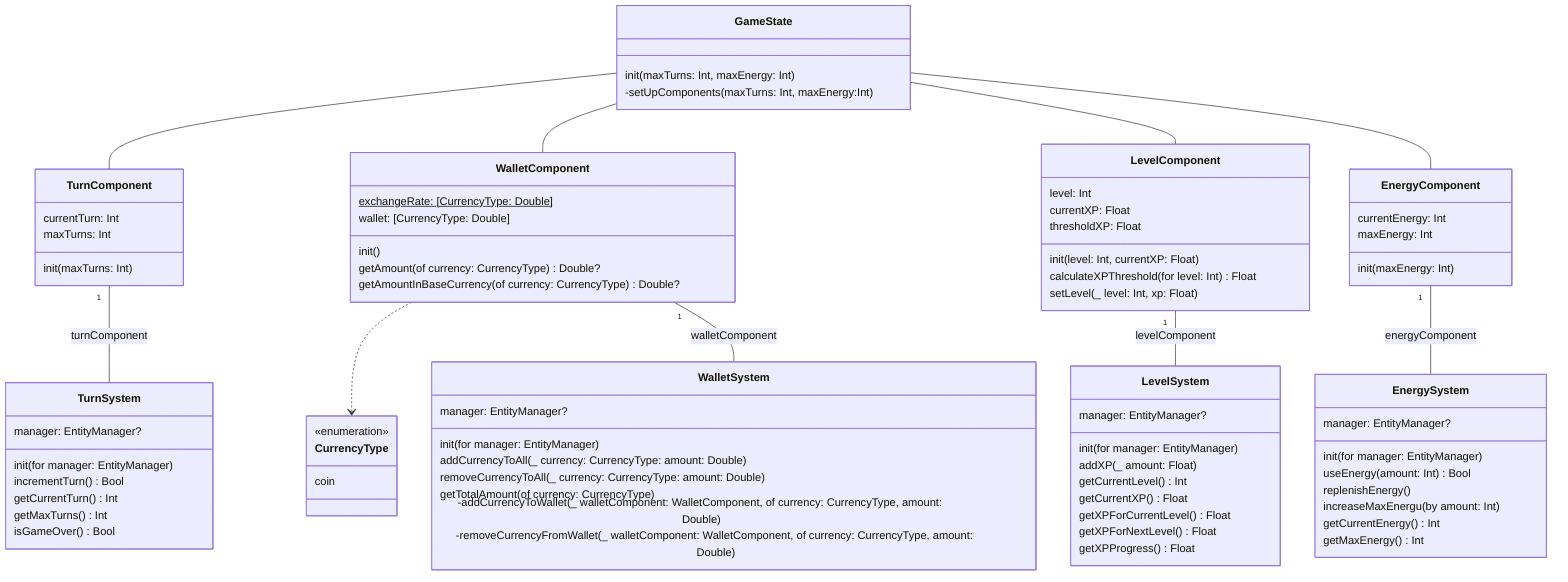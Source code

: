 classDiagram
    class TurnComponent {
        currentTurn: Int
        maxTurns: Int
        init(maxTurns: Int)
    }

    class EnergyComponent {
        currentEnergy: Int
        maxEnergy: Int
        init(maxEnergy: Int)
    }

    class WalletComponent {
        exchangeRate: [CurrencyType: Double]$
        wallet: [CurrencyType: Double]
        init()
        getAmount(of currency: CurrencyType) Double?
        getAmountInBaseCurrency(of currency: CurrencyType) Double?
    }

    class LevelComponent {
        level: Int
        currentXP: Float
        thresholdXP: Float
        init(level: Int, currentXP: Float)
        calculateXPThreshold(for level: Int) Float
        setLevel(_ level: Int, xp: Float)
    }

    class GameState {
        init(maxTurns: Int, maxEnergy: Int)
        -setUpComponents(maxTurns: Int, maxEnergy:Int)
    }

    class CurrencyType {
        <<enumeration>>
        coin
    }

    class TurnSystem {
        manager: EntityManager?
        init(for manager: EntityManager)
        incrementTurn() Bool
        getCurrentTurn() Int
        getMaxTurns() Int
        isGameOver() Bool
    }

    class EnergySystem {
        manager: EntityManager?
        init(for manager: EntityManager)
        useEnergy(amount: Int) Bool
        replenishEnergy()
        increaseMaxEnergu(by amount: Int)
        getCurrentEnergy() Int
        getMaxEnergy() Int
    }

    class WalletSystem {
        manager: EntityManager?
        init(for manager: EntityManager) 
        addCurrencyToAll(_ currency: CurrencyType: amount: Double)
        removeCurrencyToAll(_ currency: CurrencyType: amount: Double)
        getTotalAmount(of currency: CurrencyType)
        -addCurrencyToWallet(_ walletComponent: WalletComponent, of currency: CurrencyType, amount: Double)
        -removeCurrencyFromWallet(_ walletComponent: WalletComponent, of currency: CurrencyType, amount: Double)
    }

    class LevelSystem {
        manager: EntityManager?
        init(for manager: EntityManager) 
        addXP(_ amount: Float)
        getCurrentLevel() Int
        getCurrentXP() Float
        getXPForCurrentLevel() Float
        getXPForNextLevel() Float
        getXPProgress() Float
    }

    GameState -- TurnComponent
    GameState -- WalletComponent
    GameState -- LevelComponent
    GameState -- EnergyComponent
    WalletComponent ..> CurrencyType
    TurnComponent "1" -- TurnSystem: turnComponent
    EnergyComponent "1" -- EnergySystem: energyComponent
    WalletComponent "1" -- WalletSystem: walletComponent
    LevelComponent "1" -- LevelSystem: levelComponent